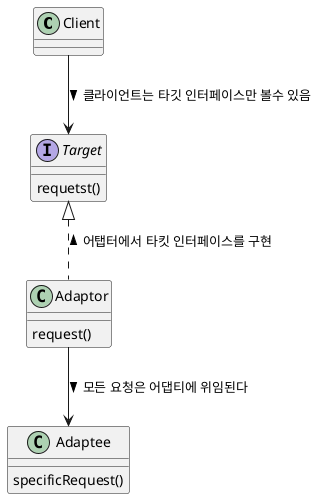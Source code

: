 
@startuml
class Client
interface Target{
    requetst()
}
class Adaptor{
    request()
}
class Adaptee{
    specificRequest()
}
Client --> Target : 클라이언트는 타깃 인터페이스만 볼수 있음 >
Target <|.. Adaptor : 어탭터에서 타킷 인터페이스를 구현 <
Adaptor --> Adaptee : 모든 요청은 어댑티에 위임된다 >
@enduml